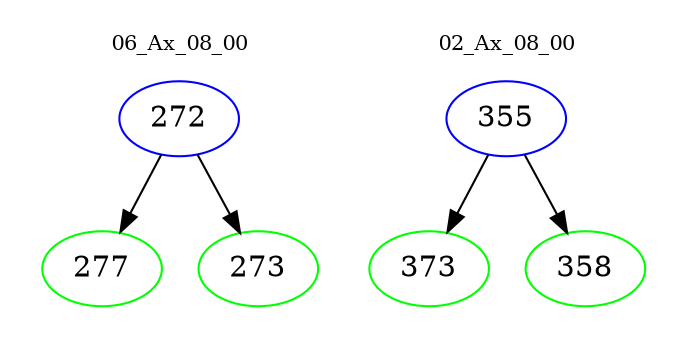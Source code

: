 digraph{
subgraph cluster_0 {
color = white
label = "06_Ax_08_00";
fontsize=10;
T0_272 [label="272", color="blue"]
T0_272 -> T0_277 [color="black"]
T0_277 [label="277", color="green"]
T0_272 -> T0_273 [color="black"]
T0_273 [label="273", color="green"]
}
subgraph cluster_1 {
color = white
label = "02_Ax_08_00";
fontsize=10;
T1_355 [label="355", color="blue"]
T1_355 -> T1_373 [color="black"]
T1_373 [label="373", color="green"]
T1_355 -> T1_358 [color="black"]
T1_358 [label="358", color="green"]
}
}
